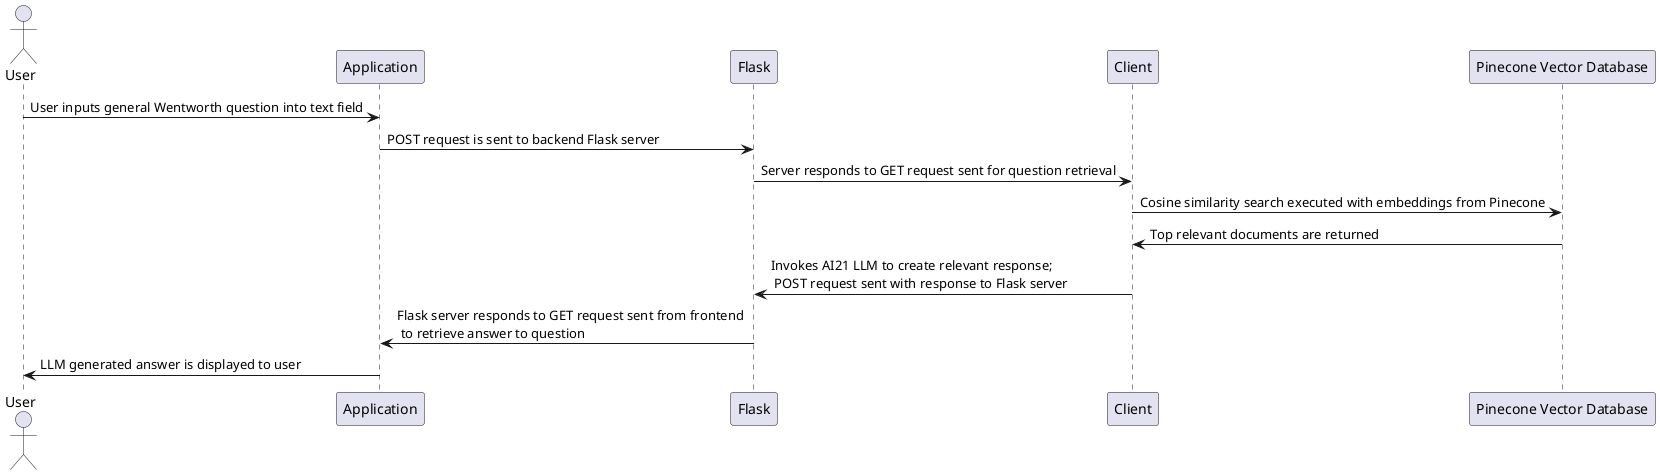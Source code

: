 @startuml test


actor User
participant "Application" as App 
participant "Flask" as Server
participant "Client" as Client
participant "Pinecone Vector Database" as Database

User -> App: User inputs general Wentworth question into text field
App -> Server: POST request is sent to backend Flask server
Server -> Client: Server responds to GET request sent for question retrieval
Client -> Database: Cosine similarity search executed with embeddings from Pinecone
Database -> Client: Top relevant documents are returned
Client -> Server: Invokes AI21 LLM to create relevant response; \n POST request sent with response to Flask server 
Server -> App: Flask server responds to GET request sent from frontend \n to retrieve answer to question
App -> User: LLM generated answer is displayed to user
@enduml